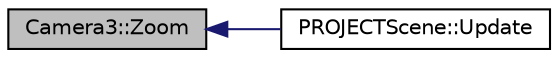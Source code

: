 digraph "Camera3::Zoom"
{
  bgcolor="transparent";
  edge [fontname="Helvetica",fontsize="10",labelfontname="Helvetica",labelfontsize="10"];
  node [fontname="Helvetica",fontsize="10",shape=record];
  rankdir="LR";
  Node1 [label="Camera3::Zoom",height=0.2,width=0.4,color="black", fillcolor="grey75", style="filled", fontcolor="black"];
  Node1 -> Node2 [dir="back",color="midnightblue",fontsize="10",style="solid",fontname="Helvetica"];
  Node2 [label="PROJECTScene::Update",height=0.2,width=0.4,color="black",URL="$classPROJECTScene.html#ab4521f32fd8e1e5901c9896404e09789",tooltip="Upadte. "];
}
